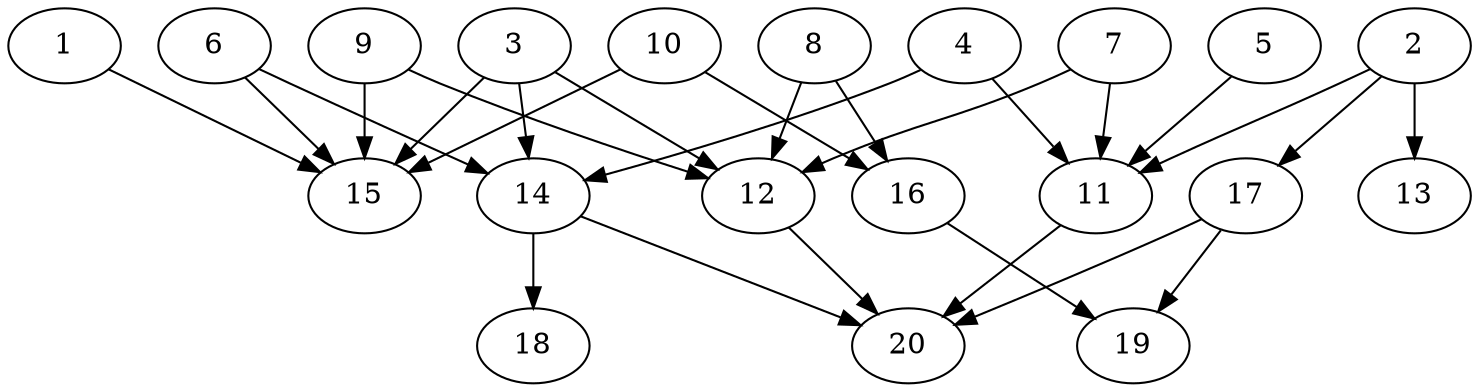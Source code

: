 // DAG automatically generated by daggen at Wed Jul 24 21:27:05 2019
// ./daggen --dot -n 20 --ccr 0.4 --fat 0.7 --regular 0.5 --density 0.5 --mindata 5242880 --maxdata 52428800 
digraph G {
  1 [size="81482240", alpha="0.00", expect_size="32592896"] 
  1 -> 15 [size ="32592896"]
  2 [size="106869760", alpha="0.16", expect_size="42747904"] 
  2 -> 11 [size ="42747904"]
  2 -> 13 [size ="42747904"]
  2 -> 17 [size ="42747904"]
  3 [size="101921280", alpha="0.14", expect_size="40768512"] 
  3 -> 12 [size ="40768512"]
  3 -> 14 [size ="40768512"]
  3 -> 15 [size ="40768512"]
  4 [size="57991680", alpha="0.17", expect_size="23196672"] 
  4 -> 11 [size ="23196672"]
  4 -> 14 [size ="23196672"]
  5 [size="31400960", alpha="0.05", expect_size="12560384"] 
  5 -> 11 [size ="12560384"]
  6 [size="102369280", alpha="0.06", expect_size="40947712"] 
  6 -> 14 [size ="40947712"]
  6 -> 15 [size ="40947712"]
  7 [size="83827200", alpha="0.03", expect_size="33530880"] 
  7 -> 11 [size ="33530880"]
  7 -> 12 [size ="33530880"]
  8 [size="88773120", alpha="0.18", expect_size="35509248"] 
  8 -> 12 [size ="35509248"]
  8 -> 16 [size ="35509248"]
  9 [size="20190720", alpha="0.18", expect_size="8076288"] 
  9 -> 12 [size ="8076288"]
  9 -> 15 [size ="8076288"]
  10 [size="121075200", alpha="0.06", expect_size="48430080"] 
  10 -> 15 [size ="48430080"]
  10 -> 16 [size ="48430080"]
  11 [size="79582720", alpha="0.12", expect_size="31833088"] 
  11 -> 20 [size ="31833088"]
  12 [size="81218560", alpha="0.13", expect_size="32487424"] 
  12 -> 20 [size ="32487424"]
  13 [size="60160000", alpha="0.07", expect_size="24064000"] 
  14 [size="23188480", alpha="0.10", expect_size="9275392"] 
  14 -> 18 [size ="9275392"]
  14 -> 20 [size ="9275392"]
  15 [size="124518400", alpha="0.20", expect_size="49807360"] 
  16 [size="34529280", alpha="0.00", expect_size="13811712"] 
  16 -> 19 [size ="13811712"]
  17 [size="69667840", alpha="0.04", expect_size="27867136"] 
  17 -> 19 [size ="27867136"]
  17 -> 20 [size ="27867136"]
  18 [size="85721600", alpha="0.06", expect_size="34288640"] 
  19 [size="75783680", alpha="0.19", expect_size="30313472"] 
  20 [size="62044160", alpha="0.07", expect_size="24817664"] 
}
